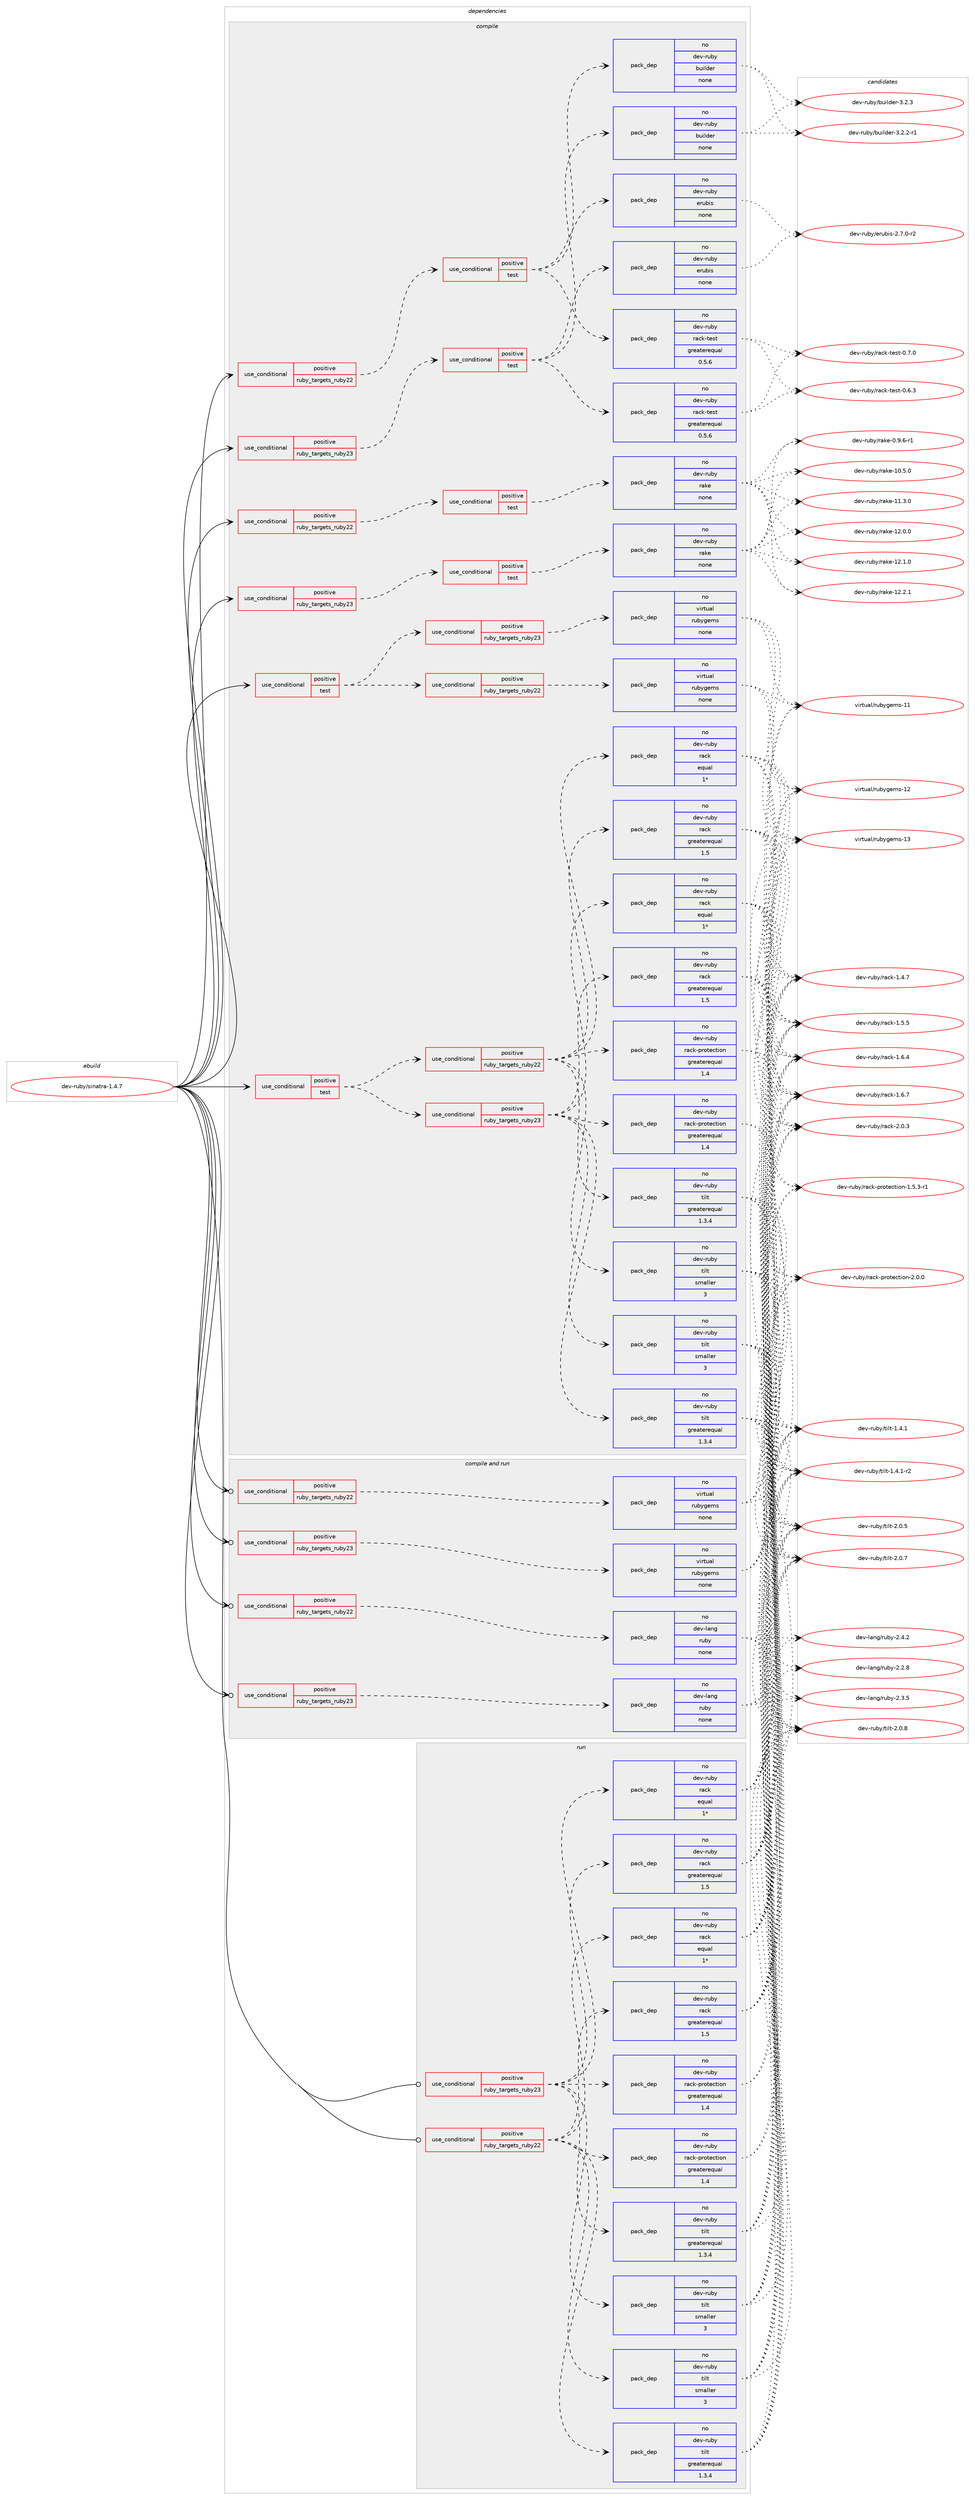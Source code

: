 digraph prolog {

# *************
# Graph options
# *************

newrank=true;
concentrate=true;
compound=true;
graph [rankdir=LR,fontname=Helvetica,fontsize=10,ranksep=1.5];#, ranksep=2.5, nodesep=0.2];
edge  [arrowhead=vee];
node  [fontname=Helvetica,fontsize=10];

# **********
# The ebuild
# **********

subgraph cluster_leftcol {
color=gray;
rank=same;
label=<<i>ebuild</i>>;
id [label="dev-ruby/sinatra-1.4.7", color=red, width=4, href="../dev-ruby/sinatra-1.4.7.svg"];
}

# ****************
# The dependencies
# ****************

subgraph cluster_midcol {
color=gray;
label=<<i>dependencies</i>>;
subgraph cluster_compile {
fillcolor="#eeeeee";
style=filled;
label=<<i>compile</i>>;
subgraph cond73361 {
dependency271526 [label=<<TABLE BORDER="0" CELLBORDER="1" CELLSPACING="0" CELLPADDING="4"><TR><TD ROWSPAN="3" CELLPADDING="10">use_conditional</TD></TR><TR><TD>positive</TD></TR><TR><TD>ruby_targets_ruby22</TD></TR></TABLE>>, shape=none, color=red];
subgraph cond73362 {
dependency271527 [label=<<TABLE BORDER="0" CELLBORDER="1" CELLSPACING="0" CELLPADDING="4"><TR><TD ROWSPAN="3" CELLPADDING="10">use_conditional</TD></TR><TR><TD>positive</TD></TR><TR><TD>test</TD></TR></TABLE>>, shape=none, color=red];
subgraph pack194049 {
dependency271528 [label=<<TABLE BORDER="0" CELLBORDER="1" CELLSPACING="0" CELLPADDING="4" WIDTH="220"><TR><TD ROWSPAN="6" CELLPADDING="30">pack_dep</TD></TR><TR><TD WIDTH="110">no</TD></TR><TR><TD>dev-ruby</TD></TR><TR><TD>rack-test</TD></TR><TR><TD>greaterequal</TD></TR><TR><TD>0.5.6</TD></TR></TABLE>>, shape=none, color=blue];
}
dependency271527:e -> dependency271528:w [weight=20,style="dashed",arrowhead="vee"];
subgraph pack194050 {
dependency271529 [label=<<TABLE BORDER="0" CELLBORDER="1" CELLSPACING="0" CELLPADDING="4" WIDTH="220"><TR><TD ROWSPAN="6" CELLPADDING="30">pack_dep</TD></TR><TR><TD WIDTH="110">no</TD></TR><TR><TD>dev-ruby</TD></TR><TR><TD>erubis</TD></TR><TR><TD>none</TD></TR><TR><TD></TD></TR></TABLE>>, shape=none, color=blue];
}
dependency271527:e -> dependency271529:w [weight=20,style="dashed",arrowhead="vee"];
subgraph pack194051 {
dependency271530 [label=<<TABLE BORDER="0" CELLBORDER="1" CELLSPACING="0" CELLPADDING="4" WIDTH="220"><TR><TD ROWSPAN="6" CELLPADDING="30">pack_dep</TD></TR><TR><TD WIDTH="110">no</TD></TR><TR><TD>dev-ruby</TD></TR><TR><TD>builder</TD></TR><TR><TD>none</TD></TR><TR><TD></TD></TR></TABLE>>, shape=none, color=blue];
}
dependency271527:e -> dependency271530:w [weight=20,style="dashed",arrowhead="vee"];
}
dependency271526:e -> dependency271527:w [weight=20,style="dashed",arrowhead="vee"];
}
id:e -> dependency271526:w [weight=20,style="solid",arrowhead="vee"];
subgraph cond73363 {
dependency271531 [label=<<TABLE BORDER="0" CELLBORDER="1" CELLSPACING="0" CELLPADDING="4"><TR><TD ROWSPAN="3" CELLPADDING="10">use_conditional</TD></TR><TR><TD>positive</TD></TR><TR><TD>ruby_targets_ruby22</TD></TR></TABLE>>, shape=none, color=red];
subgraph cond73364 {
dependency271532 [label=<<TABLE BORDER="0" CELLBORDER="1" CELLSPACING="0" CELLPADDING="4"><TR><TD ROWSPAN="3" CELLPADDING="10">use_conditional</TD></TR><TR><TD>positive</TD></TR><TR><TD>test</TD></TR></TABLE>>, shape=none, color=red];
subgraph pack194052 {
dependency271533 [label=<<TABLE BORDER="0" CELLBORDER="1" CELLSPACING="0" CELLPADDING="4" WIDTH="220"><TR><TD ROWSPAN="6" CELLPADDING="30">pack_dep</TD></TR><TR><TD WIDTH="110">no</TD></TR><TR><TD>dev-ruby</TD></TR><TR><TD>rake</TD></TR><TR><TD>none</TD></TR><TR><TD></TD></TR></TABLE>>, shape=none, color=blue];
}
dependency271532:e -> dependency271533:w [weight=20,style="dashed",arrowhead="vee"];
}
dependency271531:e -> dependency271532:w [weight=20,style="dashed",arrowhead="vee"];
}
id:e -> dependency271531:w [weight=20,style="solid",arrowhead="vee"];
subgraph cond73365 {
dependency271534 [label=<<TABLE BORDER="0" CELLBORDER="1" CELLSPACING="0" CELLPADDING="4"><TR><TD ROWSPAN="3" CELLPADDING="10">use_conditional</TD></TR><TR><TD>positive</TD></TR><TR><TD>ruby_targets_ruby23</TD></TR></TABLE>>, shape=none, color=red];
subgraph cond73366 {
dependency271535 [label=<<TABLE BORDER="0" CELLBORDER="1" CELLSPACING="0" CELLPADDING="4"><TR><TD ROWSPAN="3" CELLPADDING="10">use_conditional</TD></TR><TR><TD>positive</TD></TR><TR><TD>test</TD></TR></TABLE>>, shape=none, color=red];
subgraph pack194053 {
dependency271536 [label=<<TABLE BORDER="0" CELLBORDER="1" CELLSPACING="0" CELLPADDING="4" WIDTH="220"><TR><TD ROWSPAN="6" CELLPADDING="30">pack_dep</TD></TR><TR><TD WIDTH="110">no</TD></TR><TR><TD>dev-ruby</TD></TR><TR><TD>rack-test</TD></TR><TR><TD>greaterequal</TD></TR><TR><TD>0.5.6</TD></TR></TABLE>>, shape=none, color=blue];
}
dependency271535:e -> dependency271536:w [weight=20,style="dashed",arrowhead="vee"];
subgraph pack194054 {
dependency271537 [label=<<TABLE BORDER="0" CELLBORDER="1" CELLSPACING="0" CELLPADDING="4" WIDTH="220"><TR><TD ROWSPAN="6" CELLPADDING="30">pack_dep</TD></TR><TR><TD WIDTH="110">no</TD></TR><TR><TD>dev-ruby</TD></TR><TR><TD>erubis</TD></TR><TR><TD>none</TD></TR><TR><TD></TD></TR></TABLE>>, shape=none, color=blue];
}
dependency271535:e -> dependency271537:w [weight=20,style="dashed",arrowhead="vee"];
subgraph pack194055 {
dependency271538 [label=<<TABLE BORDER="0" CELLBORDER="1" CELLSPACING="0" CELLPADDING="4" WIDTH="220"><TR><TD ROWSPAN="6" CELLPADDING="30">pack_dep</TD></TR><TR><TD WIDTH="110">no</TD></TR><TR><TD>dev-ruby</TD></TR><TR><TD>builder</TD></TR><TR><TD>none</TD></TR><TR><TD></TD></TR></TABLE>>, shape=none, color=blue];
}
dependency271535:e -> dependency271538:w [weight=20,style="dashed",arrowhead="vee"];
}
dependency271534:e -> dependency271535:w [weight=20,style="dashed",arrowhead="vee"];
}
id:e -> dependency271534:w [weight=20,style="solid",arrowhead="vee"];
subgraph cond73367 {
dependency271539 [label=<<TABLE BORDER="0" CELLBORDER="1" CELLSPACING="0" CELLPADDING="4"><TR><TD ROWSPAN="3" CELLPADDING="10">use_conditional</TD></TR><TR><TD>positive</TD></TR><TR><TD>ruby_targets_ruby23</TD></TR></TABLE>>, shape=none, color=red];
subgraph cond73368 {
dependency271540 [label=<<TABLE BORDER="0" CELLBORDER="1" CELLSPACING="0" CELLPADDING="4"><TR><TD ROWSPAN="3" CELLPADDING="10">use_conditional</TD></TR><TR><TD>positive</TD></TR><TR><TD>test</TD></TR></TABLE>>, shape=none, color=red];
subgraph pack194056 {
dependency271541 [label=<<TABLE BORDER="0" CELLBORDER="1" CELLSPACING="0" CELLPADDING="4" WIDTH="220"><TR><TD ROWSPAN="6" CELLPADDING="30">pack_dep</TD></TR><TR><TD WIDTH="110">no</TD></TR><TR><TD>dev-ruby</TD></TR><TR><TD>rake</TD></TR><TR><TD>none</TD></TR><TR><TD></TD></TR></TABLE>>, shape=none, color=blue];
}
dependency271540:e -> dependency271541:w [weight=20,style="dashed",arrowhead="vee"];
}
dependency271539:e -> dependency271540:w [weight=20,style="dashed",arrowhead="vee"];
}
id:e -> dependency271539:w [weight=20,style="solid",arrowhead="vee"];
subgraph cond73369 {
dependency271542 [label=<<TABLE BORDER="0" CELLBORDER="1" CELLSPACING="0" CELLPADDING="4"><TR><TD ROWSPAN="3" CELLPADDING="10">use_conditional</TD></TR><TR><TD>positive</TD></TR><TR><TD>test</TD></TR></TABLE>>, shape=none, color=red];
subgraph cond73370 {
dependency271543 [label=<<TABLE BORDER="0" CELLBORDER="1" CELLSPACING="0" CELLPADDING="4"><TR><TD ROWSPAN="3" CELLPADDING="10">use_conditional</TD></TR><TR><TD>positive</TD></TR><TR><TD>ruby_targets_ruby22</TD></TR></TABLE>>, shape=none, color=red];
subgraph pack194057 {
dependency271544 [label=<<TABLE BORDER="0" CELLBORDER="1" CELLSPACING="0" CELLPADDING="4" WIDTH="220"><TR><TD ROWSPAN="6" CELLPADDING="30">pack_dep</TD></TR><TR><TD WIDTH="110">no</TD></TR><TR><TD>dev-ruby</TD></TR><TR><TD>rack</TD></TR><TR><TD>equal</TD></TR><TR><TD>1*</TD></TR></TABLE>>, shape=none, color=blue];
}
dependency271543:e -> dependency271544:w [weight=20,style="dashed",arrowhead="vee"];
subgraph pack194058 {
dependency271545 [label=<<TABLE BORDER="0" CELLBORDER="1" CELLSPACING="0" CELLPADDING="4" WIDTH="220"><TR><TD ROWSPAN="6" CELLPADDING="30">pack_dep</TD></TR><TR><TD WIDTH="110">no</TD></TR><TR><TD>dev-ruby</TD></TR><TR><TD>rack</TD></TR><TR><TD>greaterequal</TD></TR><TR><TD>1.5</TD></TR></TABLE>>, shape=none, color=blue];
}
dependency271543:e -> dependency271545:w [weight=20,style="dashed",arrowhead="vee"];
subgraph pack194059 {
dependency271546 [label=<<TABLE BORDER="0" CELLBORDER="1" CELLSPACING="0" CELLPADDING="4" WIDTH="220"><TR><TD ROWSPAN="6" CELLPADDING="30">pack_dep</TD></TR><TR><TD WIDTH="110">no</TD></TR><TR><TD>dev-ruby</TD></TR><TR><TD>rack-protection</TD></TR><TR><TD>greaterequal</TD></TR><TR><TD>1.4</TD></TR></TABLE>>, shape=none, color=blue];
}
dependency271543:e -> dependency271546:w [weight=20,style="dashed",arrowhead="vee"];
subgraph pack194060 {
dependency271547 [label=<<TABLE BORDER="0" CELLBORDER="1" CELLSPACING="0" CELLPADDING="4" WIDTH="220"><TR><TD ROWSPAN="6" CELLPADDING="30">pack_dep</TD></TR><TR><TD WIDTH="110">no</TD></TR><TR><TD>dev-ruby</TD></TR><TR><TD>tilt</TD></TR><TR><TD>greaterequal</TD></TR><TR><TD>1.3.4</TD></TR></TABLE>>, shape=none, color=blue];
}
dependency271543:e -> dependency271547:w [weight=20,style="dashed",arrowhead="vee"];
subgraph pack194061 {
dependency271548 [label=<<TABLE BORDER="0" CELLBORDER="1" CELLSPACING="0" CELLPADDING="4" WIDTH="220"><TR><TD ROWSPAN="6" CELLPADDING="30">pack_dep</TD></TR><TR><TD WIDTH="110">no</TD></TR><TR><TD>dev-ruby</TD></TR><TR><TD>tilt</TD></TR><TR><TD>smaller</TD></TR><TR><TD>3</TD></TR></TABLE>>, shape=none, color=blue];
}
dependency271543:e -> dependency271548:w [weight=20,style="dashed",arrowhead="vee"];
}
dependency271542:e -> dependency271543:w [weight=20,style="dashed",arrowhead="vee"];
subgraph cond73371 {
dependency271549 [label=<<TABLE BORDER="0" CELLBORDER="1" CELLSPACING="0" CELLPADDING="4"><TR><TD ROWSPAN="3" CELLPADDING="10">use_conditional</TD></TR><TR><TD>positive</TD></TR><TR><TD>ruby_targets_ruby23</TD></TR></TABLE>>, shape=none, color=red];
subgraph pack194062 {
dependency271550 [label=<<TABLE BORDER="0" CELLBORDER="1" CELLSPACING="0" CELLPADDING="4" WIDTH="220"><TR><TD ROWSPAN="6" CELLPADDING="30">pack_dep</TD></TR><TR><TD WIDTH="110">no</TD></TR><TR><TD>dev-ruby</TD></TR><TR><TD>rack</TD></TR><TR><TD>equal</TD></TR><TR><TD>1*</TD></TR></TABLE>>, shape=none, color=blue];
}
dependency271549:e -> dependency271550:w [weight=20,style="dashed",arrowhead="vee"];
subgraph pack194063 {
dependency271551 [label=<<TABLE BORDER="0" CELLBORDER="1" CELLSPACING="0" CELLPADDING="4" WIDTH="220"><TR><TD ROWSPAN="6" CELLPADDING="30">pack_dep</TD></TR><TR><TD WIDTH="110">no</TD></TR><TR><TD>dev-ruby</TD></TR><TR><TD>rack</TD></TR><TR><TD>greaterequal</TD></TR><TR><TD>1.5</TD></TR></TABLE>>, shape=none, color=blue];
}
dependency271549:e -> dependency271551:w [weight=20,style="dashed",arrowhead="vee"];
subgraph pack194064 {
dependency271552 [label=<<TABLE BORDER="0" CELLBORDER="1" CELLSPACING="0" CELLPADDING="4" WIDTH="220"><TR><TD ROWSPAN="6" CELLPADDING="30">pack_dep</TD></TR><TR><TD WIDTH="110">no</TD></TR><TR><TD>dev-ruby</TD></TR><TR><TD>rack-protection</TD></TR><TR><TD>greaterequal</TD></TR><TR><TD>1.4</TD></TR></TABLE>>, shape=none, color=blue];
}
dependency271549:e -> dependency271552:w [weight=20,style="dashed",arrowhead="vee"];
subgraph pack194065 {
dependency271553 [label=<<TABLE BORDER="0" CELLBORDER="1" CELLSPACING="0" CELLPADDING="4" WIDTH="220"><TR><TD ROWSPAN="6" CELLPADDING="30">pack_dep</TD></TR><TR><TD WIDTH="110">no</TD></TR><TR><TD>dev-ruby</TD></TR><TR><TD>tilt</TD></TR><TR><TD>greaterequal</TD></TR><TR><TD>1.3.4</TD></TR></TABLE>>, shape=none, color=blue];
}
dependency271549:e -> dependency271553:w [weight=20,style="dashed",arrowhead="vee"];
subgraph pack194066 {
dependency271554 [label=<<TABLE BORDER="0" CELLBORDER="1" CELLSPACING="0" CELLPADDING="4" WIDTH="220"><TR><TD ROWSPAN="6" CELLPADDING="30">pack_dep</TD></TR><TR><TD WIDTH="110">no</TD></TR><TR><TD>dev-ruby</TD></TR><TR><TD>tilt</TD></TR><TR><TD>smaller</TD></TR><TR><TD>3</TD></TR></TABLE>>, shape=none, color=blue];
}
dependency271549:e -> dependency271554:w [weight=20,style="dashed",arrowhead="vee"];
}
dependency271542:e -> dependency271549:w [weight=20,style="dashed",arrowhead="vee"];
}
id:e -> dependency271542:w [weight=20,style="solid",arrowhead="vee"];
subgraph cond73372 {
dependency271555 [label=<<TABLE BORDER="0" CELLBORDER="1" CELLSPACING="0" CELLPADDING="4"><TR><TD ROWSPAN="3" CELLPADDING="10">use_conditional</TD></TR><TR><TD>positive</TD></TR><TR><TD>test</TD></TR></TABLE>>, shape=none, color=red];
subgraph cond73373 {
dependency271556 [label=<<TABLE BORDER="0" CELLBORDER="1" CELLSPACING="0" CELLPADDING="4"><TR><TD ROWSPAN="3" CELLPADDING="10">use_conditional</TD></TR><TR><TD>positive</TD></TR><TR><TD>ruby_targets_ruby22</TD></TR></TABLE>>, shape=none, color=red];
subgraph pack194067 {
dependency271557 [label=<<TABLE BORDER="0" CELLBORDER="1" CELLSPACING="0" CELLPADDING="4" WIDTH="220"><TR><TD ROWSPAN="6" CELLPADDING="30">pack_dep</TD></TR><TR><TD WIDTH="110">no</TD></TR><TR><TD>virtual</TD></TR><TR><TD>rubygems</TD></TR><TR><TD>none</TD></TR><TR><TD></TD></TR></TABLE>>, shape=none, color=blue];
}
dependency271556:e -> dependency271557:w [weight=20,style="dashed",arrowhead="vee"];
}
dependency271555:e -> dependency271556:w [weight=20,style="dashed",arrowhead="vee"];
subgraph cond73374 {
dependency271558 [label=<<TABLE BORDER="0" CELLBORDER="1" CELLSPACING="0" CELLPADDING="4"><TR><TD ROWSPAN="3" CELLPADDING="10">use_conditional</TD></TR><TR><TD>positive</TD></TR><TR><TD>ruby_targets_ruby23</TD></TR></TABLE>>, shape=none, color=red];
subgraph pack194068 {
dependency271559 [label=<<TABLE BORDER="0" CELLBORDER="1" CELLSPACING="0" CELLPADDING="4" WIDTH="220"><TR><TD ROWSPAN="6" CELLPADDING="30">pack_dep</TD></TR><TR><TD WIDTH="110">no</TD></TR><TR><TD>virtual</TD></TR><TR><TD>rubygems</TD></TR><TR><TD>none</TD></TR><TR><TD></TD></TR></TABLE>>, shape=none, color=blue];
}
dependency271558:e -> dependency271559:w [weight=20,style="dashed",arrowhead="vee"];
}
dependency271555:e -> dependency271558:w [weight=20,style="dashed",arrowhead="vee"];
}
id:e -> dependency271555:w [weight=20,style="solid",arrowhead="vee"];
}
subgraph cluster_compileandrun {
fillcolor="#eeeeee";
style=filled;
label=<<i>compile and run</i>>;
subgraph cond73375 {
dependency271560 [label=<<TABLE BORDER="0" CELLBORDER="1" CELLSPACING="0" CELLPADDING="4"><TR><TD ROWSPAN="3" CELLPADDING="10">use_conditional</TD></TR><TR><TD>positive</TD></TR><TR><TD>ruby_targets_ruby22</TD></TR></TABLE>>, shape=none, color=red];
subgraph pack194069 {
dependency271561 [label=<<TABLE BORDER="0" CELLBORDER="1" CELLSPACING="0" CELLPADDING="4" WIDTH="220"><TR><TD ROWSPAN="6" CELLPADDING="30">pack_dep</TD></TR><TR><TD WIDTH="110">no</TD></TR><TR><TD>dev-lang</TD></TR><TR><TD>ruby</TD></TR><TR><TD>none</TD></TR><TR><TD></TD></TR></TABLE>>, shape=none, color=blue];
}
dependency271560:e -> dependency271561:w [weight=20,style="dashed",arrowhead="vee"];
}
id:e -> dependency271560:w [weight=20,style="solid",arrowhead="odotvee"];
subgraph cond73376 {
dependency271562 [label=<<TABLE BORDER="0" CELLBORDER="1" CELLSPACING="0" CELLPADDING="4"><TR><TD ROWSPAN="3" CELLPADDING="10">use_conditional</TD></TR><TR><TD>positive</TD></TR><TR><TD>ruby_targets_ruby22</TD></TR></TABLE>>, shape=none, color=red];
subgraph pack194070 {
dependency271563 [label=<<TABLE BORDER="0" CELLBORDER="1" CELLSPACING="0" CELLPADDING="4" WIDTH="220"><TR><TD ROWSPAN="6" CELLPADDING="30">pack_dep</TD></TR><TR><TD WIDTH="110">no</TD></TR><TR><TD>virtual</TD></TR><TR><TD>rubygems</TD></TR><TR><TD>none</TD></TR><TR><TD></TD></TR></TABLE>>, shape=none, color=blue];
}
dependency271562:e -> dependency271563:w [weight=20,style="dashed",arrowhead="vee"];
}
id:e -> dependency271562:w [weight=20,style="solid",arrowhead="odotvee"];
subgraph cond73377 {
dependency271564 [label=<<TABLE BORDER="0" CELLBORDER="1" CELLSPACING="0" CELLPADDING="4"><TR><TD ROWSPAN="3" CELLPADDING="10">use_conditional</TD></TR><TR><TD>positive</TD></TR><TR><TD>ruby_targets_ruby23</TD></TR></TABLE>>, shape=none, color=red];
subgraph pack194071 {
dependency271565 [label=<<TABLE BORDER="0" CELLBORDER="1" CELLSPACING="0" CELLPADDING="4" WIDTH="220"><TR><TD ROWSPAN="6" CELLPADDING="30">pack_dep</TD></TR><TR><TD WIDTH="110">no</TD></TR><TR><TD>dev-lang</TD></TR><TR><TD>ruby</TD></TR><TR><TD>none</TD></TR><TR><TD></TD></TR></TABLE>>, shape=none, color=blue];
}
dependency271564:e -> dependency271565:w [weight=20,style="dashed",arrowhead="vee"];
}
id:e -> dependency271564:w [weight=20,style="solid",arrowhead="odotvee"];
subgraph cond73378 {
dependency271566 [label=<<TABLE BORDER="0" CELLBORDER="1" CELLSPACING="0" CELLPADDING="4"><TR><TD ROWSPAN="3" CELLPADDING="10">use_conditional</TD></TR><TR><TD>positive</TD></TR><TR><TD>ruby_targets_ruby23</TD></TR></TABLE>>, shape=none, color=red];
subgraph pack194072 {
dependency271567 [label=<<TABLE BORDER="0" CELLBORDER="1" CELLSPACING="0" CELLPADDING="4" WIDTH="220"><TR><TD ROWSPAN="6" CELLPADDING="30">pack_dep</TD></TR><TR><TD WIDTH="110">no</TD></TR><TR><TD>virtual</TD></TR><TR><TD>rubygems</TD></TR><TR><TD>none</TD></TR><TR><TD></TD></TR></TABLE>>, shape=none, color=blue];
}
dependency271566:e -> dependency271567:w [weight=20,style="dashed",arrowhead="vee"];
}
id:e -> dependency271566:w [weight=20,style="solid",arrowhead="odotvee"];
}
subgraph cluster_run {
fillcolor="#eeeeee";
style=filled;
label=<<i>run</i>>;
subgraph cond73379 {
dependency271568 [label=<<TABLE BORDER="0" CELLBORDER="1" CELLSPACING="0" CELLPADDING="4"><TR><TD ROWSPAN="3" CELLPADDING="10">use_conditional</TD></TR><TR><TD>positive</TD></TR><TR><TD>ruby_targets_ruby22</TD></TR></TABLE>>, shape=none, color=red];
subgraph pack194073 {
dependency271569 [label=<<TABLE BORDER="0" CELLBORDER="1" CELLSPACING="0" CELLPADDING="4" WIDTH="220"><TR><TD ROWSPAN="6" CELLPADDING="30">pack_dep</TD></TR><TR><TD WIDTH="110">no</TD></TR><TR><TD>dev-ruby</TD></TR><TR><TD>rack</TD></TR><TR><TD>equal</TD></TR><TR><TD>1*</TD></TR></TABLE>>, shape=none, color=blue];
}
dependency271568:e -> dependency271569:w [weight=20,style="dashed",arrowhead="vee"];
subgraph pack194074 {
dependency271570 [label=<<TABLE BORDER="0" CELLBORDER="1" CELLSPACING="0" CELLPADDING="4" WIDTH="220"><TR><TD ROWSPAN="6" CELLPADDING="30">pack_dep</TD></TR><TR><TD WIDTH="110">no</TD></TR><TR><TD>dev-ruby</TD></TR><TR><TD>rack</TD></TR><TR><TD>greaterequal</TD></TR><TR><TD>1.5</TD></TR></TABLE>>, shape=none, color=blue];
}
dependency271568:e -> dependency271570:w [weight=20,style="dashed",arrowhead="vee"];
subgraph pack194075 {
dependency271571 [label=<<TABLE BORDER="0" CELLBORDER="1" CELLSPACING="0" CELLPADDING="4" WIDTH="220"><TR><TD ROWSPAN="6" CELLPADDING="30">pack_dep</TD></TR><TR><TD WIDTH="110">no</TD></TR><TR><TD>dev-ruby</TD></TR><TR><TD>rack-protection</TD></TR><TR><TD>greaterequal</TD></TR><TR><TD>1.4</TD></TR></TABLE>>, shape=none, color=blue];
}
dependency271568:e -> dependency271571:w [weight=20,style="dashed",arrowhead="vee"];
subgraph pack194076 {
dependency271572 [label=<<TABLE BORDER="0" CELLBORDER="1" CELLSPACING="0" CELLPADDING="4" WIDTH="220"><TR><TD ROWSPAN="6" CELLPADDING="30">pack_dep</TD></TR><TR><TD WIDTH="110">no</TD></TR><TR><TD>dev-ruby</TD></TR><TR><TD>tilt</TD></TR><TR><TD>greaterequal</TD></TR><TR><TD>1.3.4</TD></TR></TABLE>>, shape=none, color=blue];
}
dependency271568:e -> dependency271572:w [weight=20,style="dashed",arrowhead="vee"];
subgraph pack194077 {
dependency271573 [label=<<TABLE BORDER="0" CELLBORDER="1" CELLSPACING="0" CELLPADDING="4" WIDTH="220"><TR><TD ROWSPAN="6" CELLPADDING="30">pack_dep</TD></TR><TR><TD WIDTH="110">no</TD></TR><TR><TD>dev-ruby</TD></TR><TR><TD>tilt</TD></TR><TR><TD>smaller</TD></TR><TR><TD>3</TD></TR></TABLE>>, shape=none, color=blue];
}
dependency271568:e -> dependency271573:w [weight=20,style="dashed",arrowhead="vee"];
}
id:e -> dependency271568:w [weight=20,style="solid",arrowhead="odot"];
subgraph cond73380 {
dependency271574 [label=<<TABLE BORDER="0" CELLBORDER="1" CELLSPACING="0" CELLPADDING="4"><TR><TD ROWSPAN="3" CELLPADDING="10">use_conditional</TD></TR><TR><TD>positive</TD></TR><TR><TD>ruby_targets_ruby23</TD></TR></TABLE>>, shape=none, color=red];
subgraph pack194078 {
dependency271575 [label=<<TABLE BORDER="0" CELLBORDER="1" CELLSPACING="0" CELLPADDING="4" WIDTH="220"><TR><TD ROWSPAN="6" CELLPADDING="30">pack_dep</TD></TR><TR><TD WIDTH="110">no</TD></TR><TR><TD>dev-ruby</TD></TR><TR><TD>rack</TD></TR><TR><TD>equal</TD></TR><TR><TD>1*</TD></TR></TABLE>>, shape=none, color=blue];
}
dependency271574:e -> dependency271575:w [weight=20,style="dashed",arrowhead="vee"];
subgraph pack194079 {
dependency271576 [label=<<TABLE BORDER="0" CELLBORDER="1" CELLSPACING="0" CELLPADDING="4" WIDTH="220"><TR><TD ROWSPAN="6" CELLPADDING="30">pack_dep</TD></TR><TR><TD WIDTH="110">no</TD></TR><TR><TD>dev-ruby</TD></TR><TR><TD>rack</TD></TR><TR><TD>greaterequal</TD></TR><TR><TD>1.5</TD></TR></TABLE>>, shape=none, color=blue];
}
dependency271574:e -> dependency271576:w [weight=20,style="dashed",arrowhead="vee"];
subgraph pack194080 {
dependency271577 [label=<<TABLE BORDER="0" CELLBORDER="1" CELLSPACING="0" CELLPADDING="4" WIDTH="220"><TR><TD ROWSPAN="6" CELLPADDING="30">pack_dep</TD></TR><TR><TD WIDTH="110">no</TD></TR><TR><TD>dev-ruby</TD></TR><TR><TD>rack-protection</TD></TR><TR><TD>greaterequal</TD></TR><TR><TD>1.4</TD></TR></TABLE>>, shape=none, color=blue];
}
dependency271574:e -> dependency271577:w [weight=20,style="dashed",arrowhead="vee"];
subgraph pack194081 {
dependency271578 [label=<<TABLE BORDER="0" CELLBORDER="1" CELLSPACING="0" CELLPADDING="4" WIDTH="220"><TR><TD ROWSPAN="6" CELLPADDING="30">pack_dep</TD></TR><TR><TD WIDTH="110">no</TD></TR><TR><TD>dev-ruby</TD></TR><TR><TD>tilt</TD></TR><TR><TD>greaterequal</TD></TR><TR><TD>1.3.4</TD></TR></TABLE>>, shape=none, color=blue];
}
dependency271574:e -> dependency271578:w [weight=20,style="dashed",arrowhead="vee"];
subgraph pack194082 {
dependency271579 [label=<<TABLE BORDER="0" CELLBORDER="1" CELLSPACING="0" CELLPADDING="4" WIDTH="220"><TR><TD ROWSPAN="6" CELLPADDING="30">pack_dep</TD></TR><TR><TD WIDTH="110">no</TD></TR><TR><TD>dev-ruby</TD></TR><TR><TD>tilt</TD></TR><TR><TD>smaller</TD></TR><TR><TD>3</TD></TR></TABLE>>, shape=none, color=blue];
}
dependency271574:e -> dependency271579:w [weight=20,style="dashed",arrowhead="vee"];
}
id:e -> dependency271574:w [weight=20,style="solid",arrowhead="odot"];
}
}

# **************
# The candidates
# **************

subgraph cluster_choices {
rank=same;
color=gray;
label=<<i>candidates</i>>;

subgraph choice194049 {
color=black;
nodesep=1;
choice100101118451141179812147114979910745116101115116454846544651 [label="dev-ruby/rack-test-0.6.3", color=red, width=4,href="../dev-ruby/rack-test-0.6.3.svg"];
choice100101118451141179812147114979910745116101115116454846554648 [label="dev-ruby/rack-test-0.7.0", color=red, width=4,href="../dev-ruby/rack-test-0.7.0.svg"];
dependency271528:e -> choice100101118451141179812147114979910745116101115116454846544651:w [style=dotted,weight="100"];
dependency271528:e -> choice100101118451141179812147114979910745116101115116454846554648:w [style=dotted,weight="100"];
}
subgraph choice194050 {
color=black;
nodesep=1;
choice100101118451141179812147101114117981051154550465546484511450 [label="dev-ruby/erubis-2.7.0-r2", color=red, width=4,href="../dev-ruby/erubis-2.7.0-r2.svg"];
dependency271529:e -> choice100101118451141179812147101114117981051154550465546484511450:w [style=dotted,weight="100"];
}
subgraph choice194051 {
color=black;
nodesep=1;
choice100101118451141179812147981171051081001011144551465046504511449 [label="dev-ruby/builder-3.2.2-r1", color=red, width=4,href="../dev-ruby/builder-3.2.2-r1.svg"];
choice10010111845114117981214798117105108100101114455146504651 [label="dev-ruby/builder-3.2.3", color=red, width=4,href="../dev-ruby/builder-3.2.3.svg"];
dependency271530:e -> choice100101118451141179812147981171051081001011144551465046504511449:w [style=dotted,weight="100"];
dependency271530:e -> choice10010111845114117981214798117105108100101114455146504651:w [style=dotted,weight="100"];
}
subgraph choice194052 {
color=black;
nodesep=1;
choice100101118451141179812147114971071014548465746544511449 [label="dev-ruby/rake-0.9.6-r1", color=red, width=4,href="../dev-ruby/rake-0.9.6-r1.svg"];
choice1001011184511411798121471149710710145494846534648 [label="dev-ruby/rake-10.5.0", color=red, width=4,href="../dev-ruby/rake-10.5.0.svg"];
choice1001011184511411798121471149710710145494946514648 [label="dev-ruby/rake-11.3.0", color=red, width=4,href="../dev-ruby/rake-11.3.0.svg"];
choice1001011184511411798121471149710710145495046484648 [label="dev-ruby/rake-12.0.0", color=red, width=4,href="../dev-ruby/rake-12.0.0.svg"];
choice1001011184511411798121471149710710145495046494648 [label="dev-ruby/rake-12.1.0", color=red, width=4,href="../dev-ruby/rake-12.1.0.svg"];
choice1001011184511411798121471149710710145495046504649 [label="dev-ruby/rake-12.2.1", color=red, width=4,href="../dev-ruby/rake-12.2.1.svg"];
dependency271533:e -> choice100101118451141179812147114971071014548465746544511449:w [style=dotted,weight="100"];
dependency271533:e -> choice1001011184511411798121471149710710145494846534648:w [style=dotted,weight="100"];
dependency271533:e -> choice1001011184511411798121471149710710145494946514648:w [style=dotted,weight="100"];
dependency271533:e -> choice1001011184511411798121471149710710145495046484648:w [style=dotted,weight="100"];
dependency271533:e -> choice1001011184511411798121471149710710145495046494648:w [style=dotted,weight="100"];
dependency271533:e -> choice1001011184511411798121471149710710145495046504649:w [style=dotted,weight="100"];
}
subgraph choice194053 {
color=black;
nodesep=1;
choice100101118451141179812147114979910745116101115116454846544651 [label="dev-ruby/rack-test-0.6.3", color=red, width=4,href="../dev-ruby/rack-test-0.6.3.svg"];
choice100101118451141179812147114979910745116101115116454846554648 [label="dev-ruby/rack-test-0.7.0", color=red, width=4,href="../dev-ruby/rack-test-0.7.0.svg"];
dependency271536:e -> choice100101118451141179812147114979910745116101115116454846544651:w [style=dotted,weight="100"];
dependency271536:e -> choice100101118451141179812147114979910745116101115116454846554648:w [style=dotted,weight="100"];
}
subgraph choice194054 {
color=black;
nodesep=1;
choice100101118451141179812147101114117981051154550465546484511450 [label="dev-ruby/erubis-2.7.0-r2", color=red, width=4,href="../dev-ruby/erubis-2.7.0-r2.svg"];
dependency271537:e -> choice100101118451141179812147101114117981051154550465546484511450:w [style=dotted,weight="100"];
}
subgraph choice194055 {
color=black;
nodesep=1;
choice100101118451141179812147981171051081001011144551465046504511449 [label="dev-ruby/builder-3.2.2-r1", color=red, width=4,href="../dev-ruby/builder-3.2.2-r1.svg"];
choice10010111845114117981214798117105108100101114455146504651 [label="dev-ruby/builder-3.2.3", color=red, width=4,href="../dev-ruby/builder-3.2.3.svg"];
dependency271538:e -> choice100101118451141179812147981171051081001011144551465046504511449:w [style=dotted,weight="100"];
dependency271538:e -> choice10010111845114117981214798117105108100101114455146504651:w [style=dotted,weight="100"];
}
subgraph choice194056 {
color=black;
nodesep=1;
choice100101118451141179812147114971071014548465746544511449 [label="dev-ruby/rake-0.9.6-r1", color=red, width=4,href="../dev-ruby/rake-0.9.6-r1.svg"];
choice1001011184511411798121471149710710145494846534648 [label="dev-ruby/rake-10.5.0", color=red, width=4,href="../dev-ruby/rake-10.5.0.svg"];
choice1001011184511411798121471149710710145494946514648 [label="dev-ruby/rake-11.3.0", color=red, width=4,href="../dev-ruby/rake-11.3.0.svg"];
choice1001011184511411798121471149710710145495046484648 [label="dev-ruby/rake-12.0.0", color=red, width=4,href="../dev-ruby/rake-12.0.0.svg"];
choice1001011184511411798121471149710710145495046494648 [label="dev-ruby/rake-12.1.0", color=red, width=4,href="../dev-ruby/rake-12.1.0.svg"];
choice1001011184511411798121471149710710145495046504649 [label="dev-ruby/rake-12.2.1", color=red, width=4,href="../dev-ruby/rake-12.2.1.svg"];
dependency271541:e -> choice100101118451141179812147114971071014548465746544511449:w [style=dotted,weight="100"];
dependency271541:e -> choice1001011184511411798121471149710710145494846534648:w [style=dotted,weight="100"];
dependency271541:e -> choice1001011184511411798121471149710710145494946514648:w [style=dotted,weight="100"];
dependency271541:e -> choice1001011184511411798121471149710710145495046484648:w [style=dotted,weight="100"];
dependency271541:e -> choice1001011184511411798121471149710710145495046494648:w [style=dotted,weight="100"];
dependency271541:e -> choice1001011184511411798121471149710710145495046504649:w [style=dotted,weight="100"];
}
subgraph choice194057 {
color=black;
nodesep=1;
choice1001011184511411798121471149799107454946524655 [label="dev-ruby/rack-1.4.7", color=red, width=4,href="../dev-ruby/rack-1.4.7.svg"];
choice1001011184511411798121471149799107454946534653 [label="dev-ruby/rack-1.5.5", color=red, width=4,href="../dev-ruby/rack-1.5.5.svg"];
choice1001011184511411798121471149799107454946544652 [label="dev-ruby/rack-1.6.4", color=red, width=4,href="../dev-ruby/rack-1.6.4.svg"];
choice1001011184511411798121471149799107454946544655 [label="dev-ruby/rack-1.6.7", color=red, width=4,href="../dev-ruby/rack-1.6.7.svg"];
choice1001011184511411798121471149799107455046484651 [label="dev-ruby/rack-2.0.3", color=red, width=4,href="../dev-ruby/rack-2.0.3.svg"];
dependency271544:e -> choice1001011184511411798121471149799107454946524655:w [style=dotted,weight="100"];
dependency271544:e -> choice1001011184511411798121471149799107454946534653:w [style=dotted,weight="100"];
dependency271544:e -> choice1001011184511411798121471149799107454946544652:w [style=dotted,weight="100"];
dependency271544:e -> choice1001011184511411798121471149799107454946544655:w [style=dotted,weight="100"];
dependency271544:e -> choice1001011184511411798121471149799107455046484651:w [style=dotted,weight="100"];
}
subgraph choice194058 {
color=black;
nodesep=1;
choice1001011184511411798121471149799107454946524655 [label="dev-ruby/rack-1.4.7", color=red, width=4,href="../dev-ruby/rack-1.4.7.svg"];
choice1001011184511411798121471149799107454946534653 [label="dev-ruby/rack-1.5.5", color=red, width=4,href="../dev-ruby/rack-1.5.5.svg"];
choice1001011184511411798121471149799107454946544652 [label="dev-ruby/rack-1.6.4", color=red, width=4,href="../dev-ruby/rack-1.6.4.svg"];
choice1001011184511411798121471149799107454946544655 [label="dev-ruby/rack-1.6.7", color=red, width=4,href="../dev-ruby/rack-1.6.7.svg"];
choice1001011184511411798121471149799107455046484651 [label="dev-ruby/rack-2.0.3", color=red, width=4,href="../dev-ruby/rack-2.0.3.svg"];
dependency271545:e -> choice1001011184511411798121471149799107454946524655:w [style=dotted,weight="100"];
dependency271545:e -> choice1001011184511411798121471149799107454946534653:w [style=dotted,weight="100"];
dependency271545:e -> choice1001011184511411798121471149799107454946544652:w [style=dotted,weight="100"];
dependency271545:e -> choice1001011184511411798121471149799107454946544655:w [style=dotted,weight="100"];
dependency271545:e -> choice1001011184511411798121471149799107455046484651:w [style=dotted,weight="100"];
}
subgraph choice194059 {
color=black;
nodesep=1;
choice100101118451141179812147114979910745112114111116101991161051111104549465346514511449 [label="dev-ruby/rack-protection-1.5.3-r1", color=red, width=4,href="../dev-ruby/rack-protection-1.5.3-r1.svg"];
choice10010111845114117981214711497991074511211411111610199116105111110455046484648 [label="dev-ruby/rack-protection-2.0.0", color=red, width=4,href="../dev-ruby/rack-protection-2.0.0.svg"];
dependency271546:e -> choice100101118451141179812147114979910745112114111116101991161051111104549465346514511449:w [style=dotted,weight="100"];
dependency271546:e -> choice10010111845114117981214711497991074511211411111610199116105111110455046484648:w [style=dotted,weight="100"];
}
subgraph choice194060 {
color=black;
nodesep=1;
choice100101118451141179812147116105108116454946524649 [label="dev-ruby/tilt-1.4.1", color=red, width=4,href="../dev-ruby/tilt-1.4.1.svg"];
choice1001011184511411798121471161051081164549465246494511450 [label="dev-ruby/tilt-1.4.1-r2", color=red, width=4,href="../dev-ruby/tilt-1.4.1-r2.svg"];
choice100101118451141179812147116105108116455046484653 [label="dev-ruby/tilt-2.0.5", color=red, width=4,href="../dev-ruby/tilt-2.0.5.svg"];
choice100101118451141179812147116105108116455046484655 [label="dev-ruby/tilt-2.0.7", color=red, width=4,href="../dev-ruby/tilt-2.0.7.svg"];
choice100101118451141179812147116105108116455046484656 [label="dev-ruby/tilt-2.0.8", color=red, width=4,href="../dev-ruby/tilt-2.0.8.svg"];
dependency271547:e -> choice100101118451141179812147116105108116454946524649:w [style=dotted,weight="100"];
dependency271547:e -> choice1001011184511411798121471161051081164549465246494511450:w [style=dotted,weight="100"];
dependency271547:e -> choice100101118451141179812147116105108116455046484653:w [style=dotted,weight="100"];
dependency271547:e -> choice100101118451141179812147116105108116455046484655:w [style=dotted,weight="100"];
dependency271547:e -> choice100101118451141179812147116105108116455046484656:w [style=dotted,weight="100"];
}
subgraph choice194061 {
color=black;
nodesep=1;
choice100101118451141179812147116105108116454946524649 [label="dev-ruby/tilt-1.4.1", color=red, width=4,href="../dev-ruby/tilt-1.4.1.svg"];
choice1001011184511411798121471161051081164549465246494511450 [label="dev-ruby/tilt-1.4.1-r2", color=red, width=4,href="../dev-ruby/tilt-1.4.1-r2.svg"];
choice100101118451141179812147116105108116455046484653 [label="dev-ruby/tilt-2.0.5", color=red, width=4,href="../dev-ruby/tilt-2.0.5.svg"];
choice100101118451141179812147116105108116455046484655 [label="dev-ruby/tilt-2.0.7", color=red, width=4,href="../dev-ruby/tilt-2.0.7.svg"];
choice100101118451141179812147116105108116455046484656 [label="dev-ruby/tilt-2.0.8", color=red, width=4,href="../dev-ruby/tilt-2.0.8.svg"];
dependency271548:e -> choice100101118451141179812147116105108116454946524649:w [style=dotted,weight="100"];
dependency271548:e -> choice1001011184511411798121471161051081164549465246494511450:w [style=dotted,weight="100"];
dependency271548:e -> choice100101118451141179812147116105108116455046484653:w [style=dotted,weight="100"];
dependency271548:e -> choice100101118451141179812147116105108116455046484655:w [style=dotted,weight="100"];
dependency271548:e -> choice100101118451141179812147116105108116455046484656:w [style=dotted,weight="100"];
}
subgraph choice194062 {
color=black;
nodesep=1;
choice1001011184511411798121471149799107454946524655 [label="dev-ruby/rack-1.4.7", color=red, width=4,href="../dev-ruby/rack-1.4.7.svg"];
choice1001011184511411798121471149799107454946534653 [label="dev-ruby/rack-1.5.5", color=red, width=4,href="../dev-ruby/rack-1.5.5.svg"];
choice1001011184511411798121471149799107454946544652 [label="dev-ruby/rack-1.6.4", color=red, width=4,href="../dev-ruby/rack-1.6.4.svg"];
choice1001011184511411798121471149799107454946544655 [label="dev-ruby/rack-1.6.7", color=red, width=4,href="../dev-ruby/rack-1.6.7.svg"];
choice1001011184511411798121471149799107455046484651 [label="dev-ruby/rack-2.0.3", color=red, width=4,href="../dev-ruby/rack-2.0.3.svg"];
dependency271550:e -> choice1001011184511411798121471149799107454946524655:w [style=dotted,weight="100"];
dependency271550:e -> choice1001011184511411798121471149799107454946534653:w [style=dotted,weight="100"];
dependency271550:e -> choice1001011184511411798121471149799107454946544652:w [style=dotted,weight="100"];
dependency271550:e -> choice1001011184511411798121471149799107454946544655:w [style=dotted,weight="100"];
dependency271550:e -> choice1001011184511411798121471149799107455046484651:w [style=dotted,weight="100"];
}
subgraph choice194063 {
color=black;
nodesep=1;
choice1001011184511411798121471149799107454946524655 [label="dev-ruby/rack-1.4.7", color=red, width=4,href="../dev-ruby/rack-1.4.7.svg"];
choice1001011184511411798121471149799107454946534653 [label="dev-ruby/rack-1.5.5", color=red, width=4,href="../dev-ruby/rack-1.5.5.svg"];
choice1001011184511411798121471149799107454946544652 [label="dev-ruby/rack-1.6.4", color=red, width=4,href="../dev-ruby/rack-1.6.4.svg"];
choice1001011184511411798121471149799107454946544655 [label="dev-ruby/rack-1.6.7", color=red, width=4,href="../dev-ruby/rack-1.6.7.svg"];
choice1001011184511411798121471149799107455046484651 [label="dev-ruby/rack-2.0.3", color=red, width=4,href="../dev-ruby/rack-2.0.3.svg"];
dependency271551:e -> choice1001011184511411798121471149799107454946524655:w [style=dotted,weight="100"];
dependency271551:e -> choice1001011184511411798121471149799107454946534653:w [style=dotted,weight="100"];
dependency271551:e -> choice1001011184511411798121471149799107454946544652:w [style=dotted,weight="100"];
dependency271551:e -> choice1001011184511411798121471149799107454946544655:w [style=dotted,weight="100"];
dependency271551:e -> choice1001011184511411798121471149799107455046484651:w [style=dotted,weight="100"];
}
subgraph choice194064 {
color=black;
nodesep=1;
choice100101118451141179812147114979910745112114111116101991161051111104549465346514511449 [label="dev-ruby/rack-protection-1.5.3-r1", color=red, width=4,href="../dev-ruby/rack-protection-1.5.3-r1.svg"];
choice10010111845114117981214711497991074511211411111610199116105111110455046484648 [label="dev-ruby/rack-protection-2.0.0", color=red, width=4,href="../dev-ruby/rack-protection-2.0.0.svg"];
dependency271552:e -> choice100101118451141179812147114979910745112114111116101991161051111104549465346514511449:w [style=dotted,weight="100"];
dependency271552:e -> choice10010111845114117981214711497991074511211411111610199116105111110455046484648:w [style=dotted,weight="100"];
}
subgraph choice194065 {
color=black;
nodesep=1;
choice100101118451141179812147116105108116454946524649 [label="dev-ruby/tilt-1.4.1", color=red, width=4,href="../dev-ruby/tilt-1.4.1.svg"];
choice1001011184511411798121471161051081164549465246494511450 [label="dev-ruby/tilt-1.4.1-r2", color=red, width=4,href="../dev-ruby/tilt-1.4.1-r2.svg"];
choice100101118451141179812147116105108116455046484653 [label="dev-ruby/tilt-2.0.5", color=red, width=4,href="../dev-ruby/tilt-2.0.5.svg"];
choice100101118451141179812147116105108116455046484655 [label="dev-ruby/tilt-2.0.7", color=red, width=4,href="../dev-ruby/tilt-2.0.7.svg"];
choice100101118451141179812147116105108116455046484656 [label="dev-ruby/tilt-2.0.8", color=red, width=4,href="../dev-ruby/tilt-2.0.8.svg"];
dependency271553:e -> choice100101118451141179812147116105108116454946524649:w [style=dotted,weight="100"];
dependency271553:e -> choice1001011184511411798121471161051081164549465246494511450:w [style=dotted,weight="100"];
dependency271553:e -> choice100101118451141179812147116105108116455046484653:w [style=dotted,weight="100"];
dependency271553:e -> choice100101118451141179812147116105108116455046484655:w [style=dotted,weight="100"];
dependency271553:e -> choice100101118451141179812147116105108116455046484656:w [style=dotted,weight="100"];
}
subgraph choice194066 {
color=black;
nodesep=1;
choice100101118451141179812147116105108116454946524649 [label="dev-ruby/tilt-1.4.1", color=red, width=4,href="../dev-ruby/tilt-1.4.1.svg"];
choice1001011184511411798121471161051081164549465246494511450 [label="dev-ruby/tilt-1.4.1-r2", color=red, width=4,href="../dev-ruby/tilt-1.4.1-r2.svg"];
choice100101118451141179812147116105108116455046484653 [label="dev-ruby/tilt-2.0.5", color=red, width=4,href="../dev-ruby/tilt-2.0.5.svg"];
choice100101118451141179812147116105108116455046484655 [label="dev-ruby/tilt-2.0.7", color=red, width=4,href="../dev-ruby/tilt-2.0.7.svg"];
choice100101118451141179812147116105108116455046484656 [label="dev-ruby/tilt-2.0.8", color=red, width=4,href="../dev-ruby/tilt-2.0.8.svg"];
dependency271554:e -> choice100101118451141179812147116105108116454946524649:w [style=dotted,weight="100"];
dependency271554:e -> choice1001011184511411798121471161051081164549465246494511450:w [style=dotted,weight="100"];
dependency271554:e -> choice100101118451141179812147116105108116455046484653:w [style=dotted,weight="100"];
dependency271554:e -> choice100101118451141179812147116105108116455046484655:w [style=dotted,weight="100"];
dependency271554:e -> choice100101118451141179812147116105108116455046484656:w [style=dotted,weight="100"];
}
subgraph choice194067 {
color=black;
nodesep=1;
choice118105114116117971084711411798121103101109115454949 [label="virtual/rubygems-11", color=red, width=4,href="../virtual/rubygems-11.svg"];
choice118105114116117971084711411798121103101109115454950 [label="virtual/rubygems-12", color=red, width=4,href="../virtual/rubygems-12.svg"];
choice118105114116117971084711411798121103101109115454951 [label="virtual/rubygems-13", color=red, width=4,href="../virtual/rubygems-13.svg"];
dependency271557:e -> choice118105114116117971084711411798121103101109115454949:w [style=dotted,weight="100"];
dependency271557:e -> choice118105114116117971084711411798121103101109115454950:w [style=dotted,weight="100"];
dependency271557:e -> choice118105114116117971084711411798121103101109115454951:w [style=dotted,weight="100"];
}
subgraph choice194068 {
color=black;
nodesep=1;
choice118105114116117971084711411798121103101109115454949 [label="virtual/rubygems-11", color=red, width=4,href="../virtual/rubygems-11.svg"];
choice118105114116117971084711411798121103101109115454950 [label="virtual/rubygems-12", color=red, width=4,href="../virtual/rubygems-12.svg"];
choice118105114116117971084711411798121103101109115454951 [label="virtual/rubygems-13", color=red, width=4,href="../virtual/rubygems-13.svg"];
dependency271559:e -> choice118105114116117971084711411798121103101109115454949:w [style=dotted,weight="100"];
dependency271559:e -> choice118105114116117971084711411798121103101109115454950:w [style=dotted,weight="100"];
dependency271559:e -> choice118105114116117971084711411798121103101109115454951:w [style=dotted,weight="100"];
}
subgraph choice194069 {
color=black;
nodesep=1;
choice10010111845108971101034711411798121455046504656 [label="dev-lang/ruby-2.2.8", color=red, width=4,href="../dev-lang/ruby-2.2.8.svg"];
choice10010111845108971101034711411798121455046514653 [label="dev-lang/ruby-2.3.5", color=red, width=4,href="../dev-lang/ruby-2.3.5.svg"];
choice10010111845108971101034711411798121455046524650 [label="dev-lang/ruby-2.4.2", color=red, width=4,href="../dev-lang/ruby-2.4.2.svg"];
dependency271561:e -> choice10010111845108971101034711411798121455046504656:w [style=dotted,weight="100"];
dependency271561:e -> choice10010111845108971101034711411798121455046514653:w [style=dotted,weight="100"];
dependency271561:e -> choice10010111845108971101034711411798121455046524650:w [style=dotted,weight="100"];
}
subgraph choice194070 {
color=black;
nodesep=1;
choice118105114116117971084711411798121103101109115454949 [label="virtual/rubygems-11", color=red, width=4,href="../virtual/rubygems-11.svg"];
choice118105114116117971084711411798121103101109115454950 [label="virtual/rubygems-12", color=red, width=4,href="../virtual/rubygems-12.svg"];
choice118105114116117971084711411798121103101109115454951 [label="virtual/rubygems-13", color=red, width=4,href="../virtual/rubygems-13.svg"];
dependency271563:e -> choice118105114116117971084711411798121103101109115454949:w [style=dotted,weight="100"];
dependency271563:e -> choice118105114116117971084711411798121103101109115454950:w [style=dotted,weight="100"];
dependency271563:e -> choice118105114116117971084711411798121103101109115454951:w [style=dotted,weight="100"];
}
subgraph choice194071 {
color=black;
nodesep=1;
choice10010111845108971101034711411798121455046504656 [label="dev-lang/ruby-2.2.8", color=red, width=4,href="../dev-lang/ruby-2.2.8.svg"];
choice10010111845108971101034711411798121455046514653 [label="dev-lang/ruby-2.3.5", color=red, width=4,href="../dev-lang/ruby-2.3.5.svg"];
choice10010111845108971101034711411798121455046524650 [label="dev-lang/ruby-2.4.2", color=red, width=4,href="../dev-lang/ruby-2.4.2.svg"];
dependency271565:e -> choice10010111845108971101034711411798121455046504656:w [style=dotted,weight="100"];
dependency271565:e -> choice10010111845108971101034711411798121455046514653:w [style=dotted,weight="100"];
dependency271565:e -> choice10010111845108971101034711411798121455046524650:w [style=dotted,weight="100"];
}
subgraph choice194072 {
color=black;
nodesep=1;
choice118105114116117971084711411798121103101109115454949 [label="virtual/rubygems-11", color=red, width=4,href="../virtual/rubygems-11.svg"];
choice118105114116117971084711411798121103101109115454950 [label="virtual/rubygems-12", color=red, width=4,href="../virtual/rubygems-12.svg"];
choice118105114116117971084711411798121103101109115454951 [label="virtual/rubygems-13", color=red, width=4,href="../virtual/rubygems-13.svg"];
dependency271567:e -> choice118105114116117971084711411798121103101109115454949:w [style=dotted,weight="100"];
dependency271567:e -> choice118105114116117971084711411798121103101109115454950:w [style=dotted,weight="100"];
dependency271567:e -> choice118105114116117971084711411798121103101109115454951:w [style=dotted,weight="100"];
}
subgraph choice194073 {
color=black;
nodesep=1;
choice1001011184511411798121471149799107454946524655 [label="dev-ruby/rack-1.4.7", color=red, width=4,href="../dev-ruby/rack-1.4.7.svg"];
choice1001011184511411798121471149799107454946534653 [label="dev-ruby/rack-1.5.5", color=red, width=4,href="../dev-ruby/rack-1.5.5.svg"];
choice1001011184511411798121471149799107454946544652 [label="dev-ruby/rack-1.6.4", color=red, width=4,href="../dev-ruby/rack-1.6.4.svg"];
choice1001011184511411798121471149799107454946544655 [label="dev-ruby/rack-1.6.7", color=red, width=4,href="../dev-ruby/rack-1.6.7.svg"];
choice1001011184511411798121471149799107455046484651 [label="dev-ruby/rack-2.0.3", color=red, width=4,href="../dev-ruby/rack-2.0.3.svg"];
dependency271569:e -> choice1001011184511411798121471149799107454946524655:w [style=dotted,weight="100"];
dependency271569:e -> choice1001011184511411798121471149799107454946534653:w [style=dotted,weight="100"];
dependency271569:e -> choice1001011184511411798121471149799107454946544652:w [style=dotted,weight="100"];
dependency271569:e -> choice1001011184511411798121471149799107454946544655:w [style=dotted,weight="100"];
dependency271569:e -> choice1001011184511411798121471149799107455046484651:w [style=dotted,weight="100"];
}
subgraph choice194074 {
color=black;
nodesep=1;
choice1001011184511411798121471149799107454946524655 [label="dev-ruby/rack-1.4.7", color=red, width=4,href="../dev-ruby/rack-1.4.7.svg"];
choice1001011184511411798121471149799107454946534653 [label="dev-ruby/rack-1.5.5", color=red, width=4,href="../dev-ruby/rack-1.5.5.svg"];
choice1001011184511411798121471149799107454946544652 [label="dev-ruby/rack-1.6.4", color=red, width=4,href="../dev-ruby/rack-1.6.4.svg"];
choice1001011184511411798121471149799107454946544655 [label="dev-ruby/rack-1.6.7", color=red, width=4,href="../dev-ruby/rack-1.6.7.svg"];
choice1001011184511411798121471149799107455046484651 [label="dev-ruby/rack-2.0.3", color=red, width=4,href="../dev-ruby/rack-2.0.3.svg"];
dependency271570:e -> choice1001011184511411798121471149799107454946524655:w [style=dotted,weight="100"];
dependency271570:e -> choice1001011184511411798121471149799107454946534653:w [style=dotted,weight="100"];
dependency271570:e -> choice1001011184511411798121471149799107454946544652:w [style=dotted,weight="100"];
dependency271570:e -> choice1001011184511411798121471149799107454946544655:w [style=dotted,weight="100"];
dependency271570:e -> choice1001011184511411798121471149799107455046484651:w [style=dotted,weight="100"];
}
subgraph choice194075 {
color=black;
nodesep=1;
choice100101118451141179812147114979910745112114111116101991161051111104549465346514511449 [label="dev-ruby/rack-protection-1.5.3-r1", color=red, width=4,href="../dev-ruby/rack-protection-1.5.3-r1.svg"];
choice10010111845114117981214711497991074511211411111610199116105111110455046484648 [label="dev-ruby/rack-protection-2.0.0", color=red, width=4,href="../dev-ruby/rack-protection-2.0.0.svg"];
dependency271571:e -> choice100101118451141179812147114979910745112114111116101991161051111104549465346514511449:w [style=dotted,weight="100"];
dependency271571:e -> choice10010111845114117981214711497991074511211411111610199116105111110455046484648:w [style=dotted,weight="100"];
}
subgraph choice194076 {
color=black;
nodesep=1;
choice100101118451141179812147116105108116454946524649 [label="dev-ruby/tilt-1.4.1", color=red, width=4,href="../dev-ruby/tilt-1.4.1.svg"];
choice1001011184511411798121471161051081164549465246494511450 [label="dev-ruby/tilt-1.4.1-r2", color=red, width=4,href="../dev-ruby/tilt-1.4.1-r2.svg"];
choice100101118451141179812147116105108116455046484653 [label="dev-ruby/tilt-2.0.5", color=red, width=4,href="../dev-ruby/tilt-2.0.5.svg"];
choice100101118451141179812147116105108116455046484655 [label="dev-ruby/tilt-2.0.7", color=red, width=4,href="../dev-ruby/tilt-2.0.7.svg"];
choice100101118451141179812147116105108116455046484656 [label="dev-ruby/tilt-2.0.8", color=red, width=4,href="../dev-ruby/tilt-2.0.8.svg"];
dependency271572:e -> choice100101118451141179812147116105108116454946524649:w [style=dotted,weight="100"];
dependency271572:e -> choice1001011184511411798121471161051081164549465246494511450:w [style=dotted,weight="100"];
dependency271572:e -> choice100101118451141179812147116105108116455046484653:w [style=dotted,weight="100"];
dependency271572:e -> choice100101118451141179812147116105108116455046484655:w [style=dotted,weight="100"];
dependency271572:e -> choice100101118451141179812147116105108116455046484656:w [style=dotted,weight="100"];
}
subgraph choice194077 {
color=black;
nodesep=1;
choice100101118451141179812147116105108116454946524649 [label="dev-ruby/tilt-1.4.1", color=red, width=4,href="../dev-ruby/tilt-1.4.1.svg"];
choice1001011184511411798121471161051081164549465246494511450 [label="dev-ruby/tilt-1.4.1-r2", color=red, width=4,href="../dev-ruby/tilt-1.4.1-r2.svg"];
choice100101118451141179812147116105108116455046484653 [label="dev-ruby/tilt-2.0.5", color=red, width=4,href="../dev-ruby/tilt-2.0.5.svg"];
choice100101118451141179812147116105108116455046484655 [label="dev-ruby/tilt-2.0.7", color=red, width=4,href="../dev-ruby/tilt-2.0.7.svg"];
choice100101118451141179812147116105108116455046484656 [label="dev-ruby/tilt-2.0.8", color=red, width=4,href="../dev-ruby/tilt-2.0.8.svg"];
dependency271573:e -> choice100101118451141179812147116105108116454946524649:w [style=dotted,weight="100"];
dependency271573:e -> choice1001011184511411798121471161051081164549465246494511450:w [style=dotted,weight="100"];
dependency271573:e -> choice100101118451141179812147116105108116455046484653:w [style=dotted,weight="100"];
dependency271573:e -> choice100101118451141179812147116105108116455046484655:w [style=dotted,weight="100"];
dependency271573:e -> choice100101118451141179812147116105108116455046484656:w [style=dotted,weight="100"];
}
subgraph choice194078 {
color=black;
nodesep=1;
choice1001011184511411798121471149799107454946524655 [label="dev-ruby/rack-1.4.7", color=red, width=4,href="../dev-ruby/rack-1.4.7.svg"];
choice1001011184511411798121471149799107454946534653 [label="dev-ruby/rack-1.5.5", color=red, width=4,href="../dev-ruby/rack-1.5.5.svg"];
choice1001011184511411798121471149799107454946544652 [label="dev-ruby/rack-1.6.4", color=red, width=4,href="../dev-ruby/rack-1.6.4.svg"];
choice1001011184511411798121471149799107454946544655 [label="dev-ruby/rack-1.6.7", color=red, width=4,href="../dev-ruby/rack-1.6.7.svg"];
choice1001011184511411798121471149799107455046484651 [label="dev-ruby/rack-2.0.3", color=red, width=4,href="../dev-ruby/rack-2.0.3.svg"];
dependency271575:e -> choice1001011184511411798121471149799107454946524655:w [style=dotted,weight="100"];
dependency271575:e -> choice1001011184511411798121471149799107454946534653:w [style=dotted,weight="100"];
dependency271575:e -> choice1001011184511411798121471149799107454946544652:w [style=dotted,weight="100"];
dependency271575:e -> choice1001011184511411798121471149799107454946544655:w [style=dotted,weight="100"];
dependency271575:e -> choice1001011184511411798121471149799107455046484651:w [style=dotted,weight="100"];
}
subgraph choice194079 {
color=black;
nodesep=1;
choice1001011184511411798121471149799107454946524655 [label="dev-ruby/rack-1.4.7", color=red, width=4,href="../dev-ruby/rack-1.4.7.svg"];
choice1001011184511411798121471149799107454946534653 [label="dev-ruby/rack-1.5.5", color=red, width=4,href="../dev-ruby/rack-1.5.5.svg"];
choice1001011184511411798121471149799107454946544652 [label="dev-ruby/rack-1.6.4", color=red, width=4,href="../dev-ruby/rack-1.6.4.svg"];
choice1001011184511411798121471149799107454946544655 [label="dev-ruby/rack-1.6.7", color=red, width=4,href="../dev-ruby/rack-1.6.7.svg"];
choice1001011184511411798121471149799107455046484651 [label="dev-ruby/rack-2.0.3", color=red, width=4,href="../dev-ruby/rack-2.0.3.svg"];
dependency271576:e -> choice1001011184511411798121471149799107454946524655:w [style=dotted,weight="100"];
dependency271576:e -> choice1001011184511411798121471149799107454946534653:w [style=dotted,weight="100"];
dependency271576:e -> choice1001011184511411798121471149799107454946544652:w [style=dotted,weight="100"];
dependency271576:e -> choice1001011184511411798121471149799107454946544655:w [style=dotted,weight="100"];
dependency271576:e -> choice1001011184511411798121471149799107455046484651:w [style=dotted,weight="100"];
}
subgraph choice194080 {
color=black;
nodesep=1;
choice100101118451141179812147114979910745112114111116101991161051111104549465346514511449 [label="dev-ruby/rack-protection-1.5.3-r1", color=red, width=4,href="../dev-ruby/rack-protection-1.5.3-r1.svg"];
choice10010111845114117981214711497991074511211411111610199116105111110455046484648 [label="dev-ruby/rack-protection-2.0.0", color=red, width=4,href="../dev-ruby/rack-protection-2.0.0.svg"];
dependency271577:e -> choice100101118451141179812147114979910745112114111116101991161051111104549465346514511449:w [style=dotted,weight="100"];
dependency271577:e -> choice10010111845114117981214711497991074511211411111610199116105111110455046484648:w [style=dotted,weight="100"];
}
subgraph choice194081 {
color=black;
nodesep=1;
choice100101118451141179812147116105108116454946524649 [label="dev-ruby/tilt-1.4.1", color=red, width=4,href="../dev-ruby/tilt-1.4.1.svg"];
choice1001011184511411798121471161051081164549465246494511450 [label="dev-ruby/tilt-1.4.1-r2", color=red, width=4,href="../dev-ruby/tilt-1.4.1-r2.svg"];
choice100101118451141179812147116105108116455046484653 [label="dev-ruby/tilt-2.0.5", color=red, width=4,href="../dev-ruby/tilt-2.0.5.svg"];
choice100101118451141179812147116105108116455046484655 [label="dev-ruby/tilt-2.0.7", color=red, width=4,href="../dev-ruby/tilt-2.0.7.svg"];
choice100101118451141179812147116105108116455046484656 [label="dev-ruby/tilt-2.0.8", color=red, width=4,href="../dev-ruby/tilt-2.0.8.svg"];
dependency271578:e -> choice100101118451141179812147116105108116454946524649:w [style=dotted,weight="100"];
dependency271578:e -> choice1001011184511411798121471161051081164549465246494511450:w [style=dotted,weight="100"];
dependency271578:e -> choice100101118451141179812147116105108116455046484653:w [style=dotted,weight="100"];
dependency271578:e -> choice100101118451141179812147116105108116455046484655:w [style=dotted,weight="100"];
dependency271578:e -> choice100101118451141179812147116105108116455046484656:w [style=dotted,weight="100"];
}
subgraph choice194082 {
color=black;
nodesep=1;
choice100101118451141179812147116105108116454946524649 [label="dev-ruby/tilt-1.4.1", color=red, width=4,href="../dev-ruby/tilt-1.4.1.svg"];
choice1001011184511411798121471161051081164549465246494511450 [label="dev-ruby/tilt-1.4.1-r2", color=red, width=4,href="../dev-ruby/tilt-1.4.1-r2.svg"];
choice100101118451141179812147116105108116455046484653 [label="dev-ruby/tilt-2.0.5", color=red, width=4,href="../dev-ruby/tilt-2.0.5.svg"];
choice100101118451141179812147116105108116455046484655 [label="dev-ruby/tilt-2.0.7", color=red, width=4,href="../dev-ruby/tilt-2.0.7.svg"];
choice100101118451141179812147116105108116455046484656 [label="dev-ruby/tilt-2.0.8", color=red, width=4,href="../dev-ruby/tilt-2.0.8.svg"];
dependency271579:e -> choice100101118451141179812147116105108116454946524649:w [style=dotted,weight="100"];
dependency271579:e -> choice1001011184511411798121471161051081164549465246494511450:w [style=dotted,weight="100"];
dependency271579:e -> choice100101118451141179812147116105108116455046484653:w [style=dotted,weight="100"];
dependency271579:e -> choice100101118451141179812147116105108116455046484655:w [style=dotted,weight="100"];
dependency271579:e -> choice100101118451141179812147116105108116455046484656:w [style=dotted,weight="100"];
}
}

}
